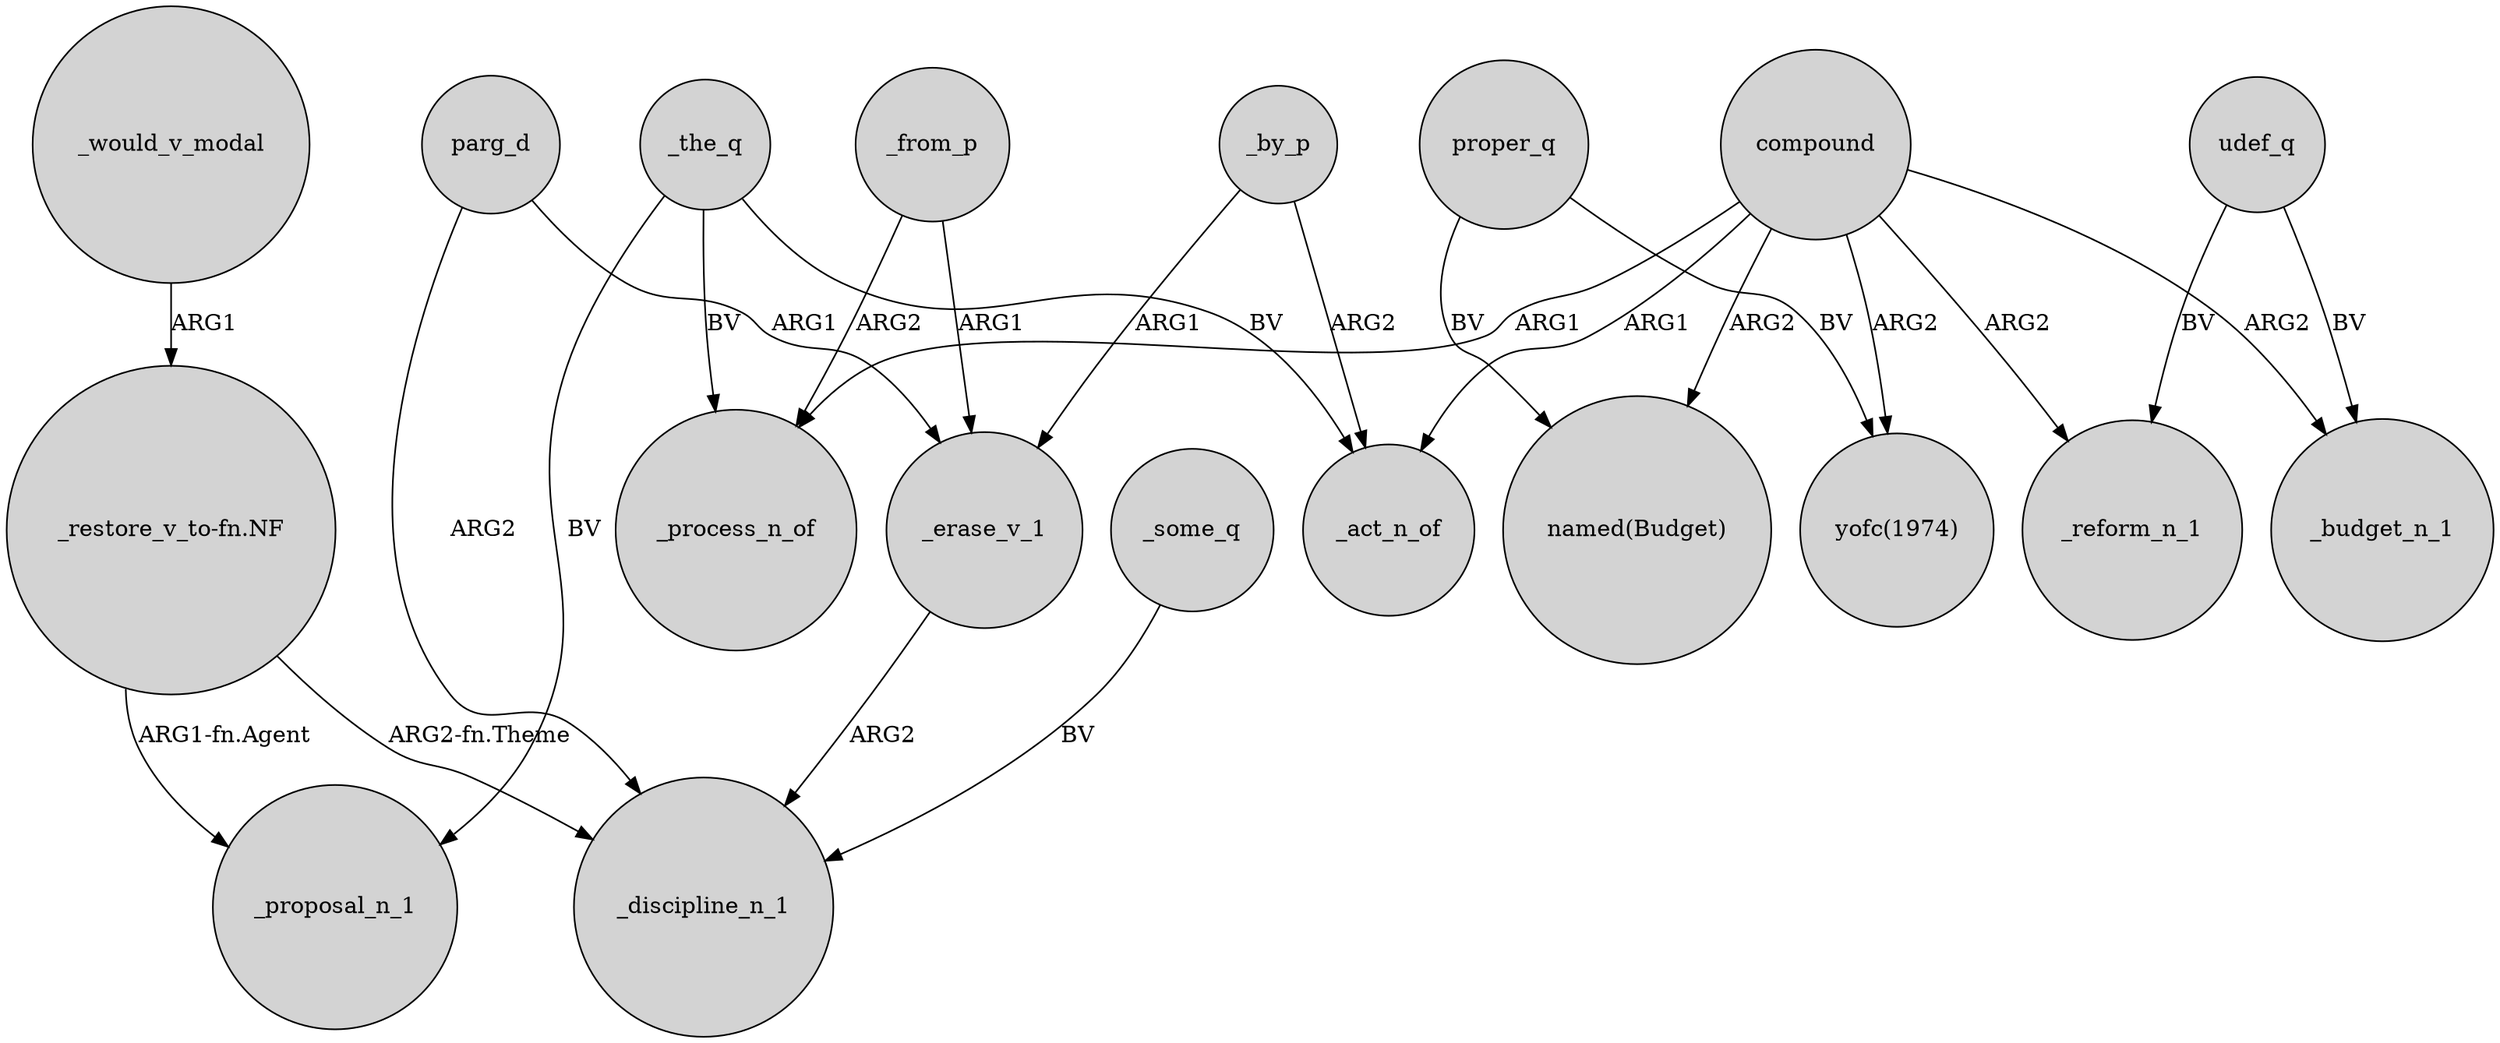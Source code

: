 digraph {
	node [shape=circle style=filled]
	compound -> _process_n_of [label=ARG1]
	_the_q -> _proposal_n_1 [label=BV]
	_erase_v_1 -> _discipline_n_1 [label=ARG2]
	compound -> "named(Budget)" [label=ARG2]
	_some_q -> _discipline_n_1 [label=BV]
	compound -> _reform_n_1 [label=ARG2]
	_the_q -> _act_n_of [label=BV]
	"_restore_v_to-fn.NF" -> _discipline_n_1 [label="ARG2-fn.Theme"]
	compound -> _budget_n_1 [label=ARG2]
	"_restore_v_to-fn.NF" -> _proposal_n_1 [label="ARG1-fn.Agent"]
	_from_p -> _process_n_of [label=ARG2]
	udef_q -> _reform_n_1 [label=BV]
	_by_p -> _erase_v_1 [label=ARG1]
	parg_d -> _erase_v_1 [label=ARG1]
	_by_p -> _act_n_of [label=ARG2]
	_from_p -> _erase_v_1 [label=ARG1]
	compound -> "yofc(1974)" [label=ARG2]
	udef_q -> _budget_n_1 [label=BV]
	parg_d -> _discipline_n_1 [label=ARG2]
	proper_q -> "named(Budget)" [label=BV]
	proper_q -> "yofc(1974)" [label=BV]
	_would_v_modal -> "_restore_v_to-fn.NF" [label=ARG1]
	_the_q -> _process_n_of [label=BV]
	compound -> _act_n_of [label=ARG1]
}
